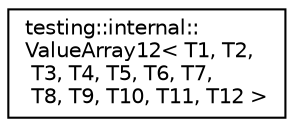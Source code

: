 digraph "Graphical Class Hierarchy"
{
  edge [fontname="Helvetica",fontsize="10",labelfontname="Helvetica",labelfontsize="10"];
  node [fontname="Helvetica",fontsize="10",shape=record];
  rankdir="LR";
  Node0 [label="testing::internal::\lValueArray12\< T1, T2,\l T3, T4, T5, T6, T7,\l T8, T9, T10, T11, T12 \>",height=0.2,width=0.4,color="black", fillcolor="white", style="filled",URL="$classtesting_1_1internal_1_1ValueArray12.html"];
}
